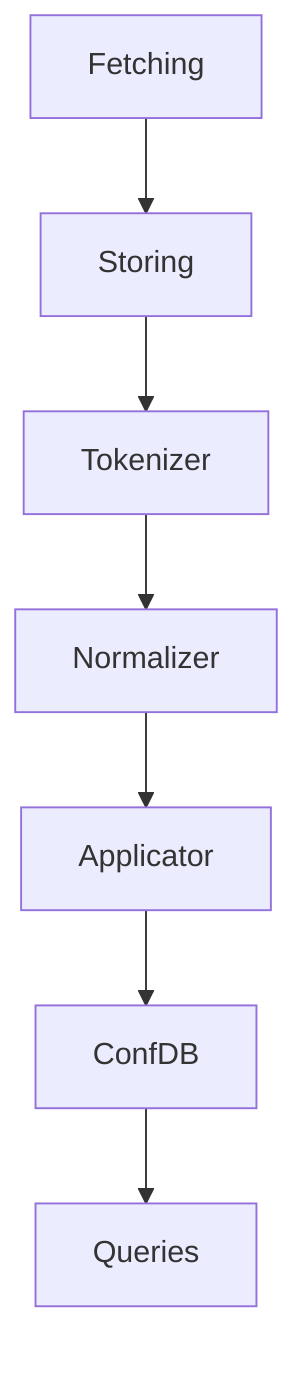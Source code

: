 graph TD
    Fetching --> Storing
    Storing --> Tokenizer
    Tokenizer --> Normalizer
    Normalizer --> Applicator
    Applicator --> ConfDB
    ConfDB --> Queries